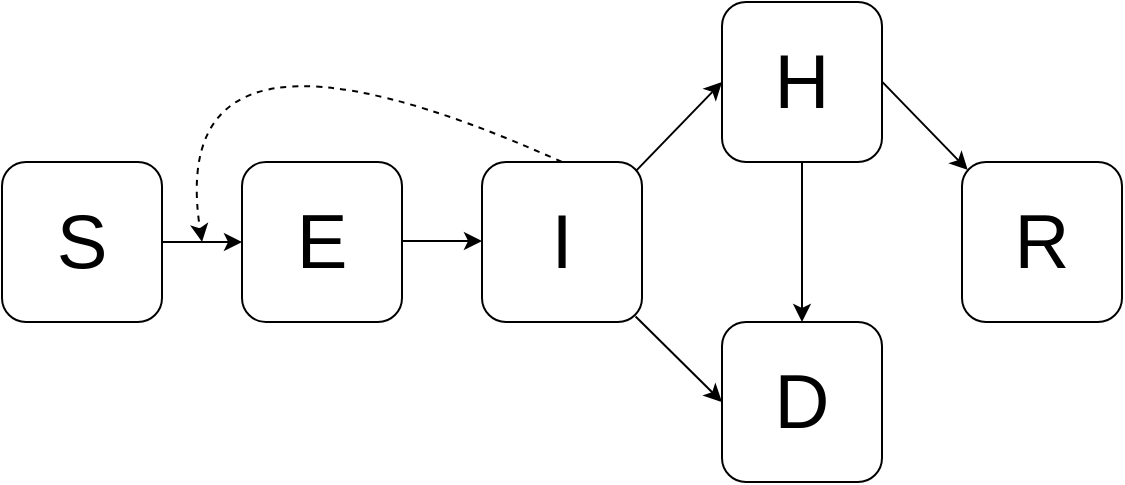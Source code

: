 <mxfile version="21.1.5" type="github">
  <diagram name="Page-1" id="PnGsgR3uqbwt5PGazdcQ">
    <mxGraphModel dx="800" dy="469" grid="1" gridSize="10" guides="1" tooltips="1" connect="1" arrows="1" fold="1" page="1" pageScale="1" pageWidth="850" pageHeight="1100" math="0" shadow="0">
      <root>
        <mxCell id="0" />
        <mxCell id="1" parent="0" />
        <mxCell id="QYXQ0NAk1vZaWFbEhmD4-1" value="&lt;font style=&quot;font-size: 38px;&quot;&gt;S&lt;/font&gt;" style="rounded=1;whiteSpace=wrap;html=1;" vertex="1" parent="1">
          <mxGeometry x="40" y="160" width="80" height="80" as="geometry" />
        </mxCell>
        <mxCell id="QYXQ0NAk1vZaWFbEhmD4-2" value="&lt;font style=&quot;font-size: 38px;&quot;&gt;E&lt;/font&gt;" style="rounded=1;whiteSpace=wrap;html=1;" vertex="1" parent="1">
          <mxGeometry x="160" y="160" width="80" height="80" as="geometry" />
        </mxCell>
        <mxCell id="QYXQ0NAk1vZaWFbEhmD4-3" value="&lt;font style=&quot;font-size: 38px;&quot;&gt;I&lt;/font&gt;" style="rounded=1;whiteSpace=wrap;html=1;" vertex="1" parent="1">
          <mxGeometry x="280" y="160" width="80" height="80" as="geometry" />
        </mxCell>
        <mxCell id="QYXQ0NAk1vZaWFbEhmD4-4" value="&lt;font style=&quot;font-size: 38px;&quot;&gt;H&lt;/font&gt;" style="rounded=1;whiteSpace=wrap;html=1;" vertex="1" parent="1">
          <mxGeometry x="400" y="80" width="80" height="80" as="geometry" />
        </mxCell>
        <mxCell id="QYXQ0NAk1vZaWFbEhmD4-5" value="&lt;font style=&quot;font-size: 38px;&quot;&gt;D&lt;/font&gt;" style="rounded=1;whiteSpace=wrap;html=1;" vertex="1" parent="1">
          <mxGeometry x="400" y="240" width="80" height="80" as="geometry" />
        </mxCell>
        <mxCell id="QYXQ0NAk1vZaWFbEhmD4-6" value="&lt;font style=&quot;font-size: 38px;&quot;&gt;R&lt;/font&gt;" style="rounded=1;whiteSpace=wrap;html=1;" vertex="1" parent="1">
          <mxGeometry x="520" y="160" width="80" height="80" as="geometry" />
        </mxCell>
        <mxCell id="QYXQ0NAk1vZaWFbEhmD4-7" value="" style="endArrow=classic;html=1;rounded=0;entryX=0;entryY=0.5;entryDx=0;entryDy=0;" edge="1" parent="1" target="QYXQ0NAk1vZaWFbEhmD4-2">
          <mxGeometry width="50" height="50" relative="1" as="geometry">
            <mxPoint x="120" y="200" as="sourcePoint" />
            <mxPoint x="170" y="150" as="targetPoint" />
          </mxGeometry>
        </mxCell>
        <mxCell id="QYXQ0NAk1vZaWFbEhmD4-8" value="" style="endArrow=classic;html=1;rounded=0;entryX=0;entryY=0.5;entryDx=0;entryDy=0;" edge="1" parent="1">
          <mxGeometry width="50" height="50" relative="1" as="geometry">
            <mxPoint x="240" y="199.5" as="sourcePoint" />
            <mxPoint x="280" y="199.5" as="targetPoint" />
          </mxGeometry>
        </mxCell>
        <mxCell id="QYXQ0NAk1vZaWFbEhmD4-9" value="" style="endArrow=classic;html=1;rounded=0;entryX=0;entryY=0.5;entryDx=0;entryDy=0;exitX=0.964;exitY=0.054;exitDx=0;exitDy=0;exitPerimeter=0;" edge="1" parent="1" source="QYXQ0NAk1vZaWFbEhmD4-3" target="QYXQ0NAk1vZaWFbEhmD4-4">
          <mxGeometry width="50" height="50" relative="1" as="geometry">
            <mxPoint x="360" y="160" as="sourcePoint" />
            <mxPoint x="400" y="170" as="targetPoint" />
          </mxGeometry>
        </mxCell>
        <mxCell id="QYXQ0NAk1vZaWFbEhmD4-10" value="" style="endArrow=classic;html=1;rounded=0;entryX=0;entryY=0.5;entryDx=0;entryDy=0;exitX=0.96;exitY=0.966;exitDx=0;exitDy=0;exitPerimeter=0;" edge="1" parent="1" source="QYXQ0NAk1vZaWFbEhmD4-3" target="QYXQ0NAk1vZaWFbEhmD4-5">
          <mxGeometry width="50" height="50" relative="1" as="geometry">
            <mxPoint x="360" y="240" as="sourcePoint" />
            <mxPoint x="400" y="240" as="targetPoint" />
          </mxGeometry>
        </mxCell>
        <mxCell id="QYXQ0NAk1vZaWFbEhmD4-11" value="" style="endArrow=classic;html=1;rounded=0;entryX=0.036;entryY=0.05;entryDx=0;entryDy=0;entryPerimeter=0;" edge="1" parent="1" target="QYXQ0NAk1vZaWFbEhmD4-6">
          <mxGeometry width="50" height="50" relative="1" as="geometry">
            <mxPoint x="480" y="119.8" as="sourcePoint" />
            <mxPoint x="520" y="119.8" as="targetPoint" />
          </mxGeometry>
        </mxCell>
        <mxCell id="QYXQ0NAk1vZaWFbEhmD4-12" value="" style="endArrow=classic;html=1;rounded=0;entryX=0.5;entryY=0;entryDx=0;entryDy=0;exitX=0.5;exitY=1;exitDx=0;exitDy=0;" edge="1" parent="1" source="QYXQ0NAk1vZaWFbEhmD4-4" target="QYXQ0NAk1vZaWFbEhmD4-5">
          <mxGeometry width="50" height="50" relative="1" as="geometry">
            <mxPoint x="437" y="160" as="sourcePoint" />
            <mxPoint x="480" y="116" as="targetPoint" />
          </mxGeometry>
        </mxCell>
        <mxCell id="QYXQ0NAk1vZaWFbEhmD4-13" value="" style="curved=1;endArrow=classic;html=1;rounded=0;dashed=1;" edge="1" parent="1">
          <mxGeometry width="50" height="50" relative="1" as="geometry">
            <mxPoint x="320" y="160" as="sourcePoint" />
            <mxPoint x="140" y="200" as="targetPoint" />
            <Array as="points">
              <mxPoint x="120" y="70" />
            </Array>
          </mxGeometry>
        </mxCell>
      </root>
    </mxGraphModel>
  </diagram>
</mxfile>
